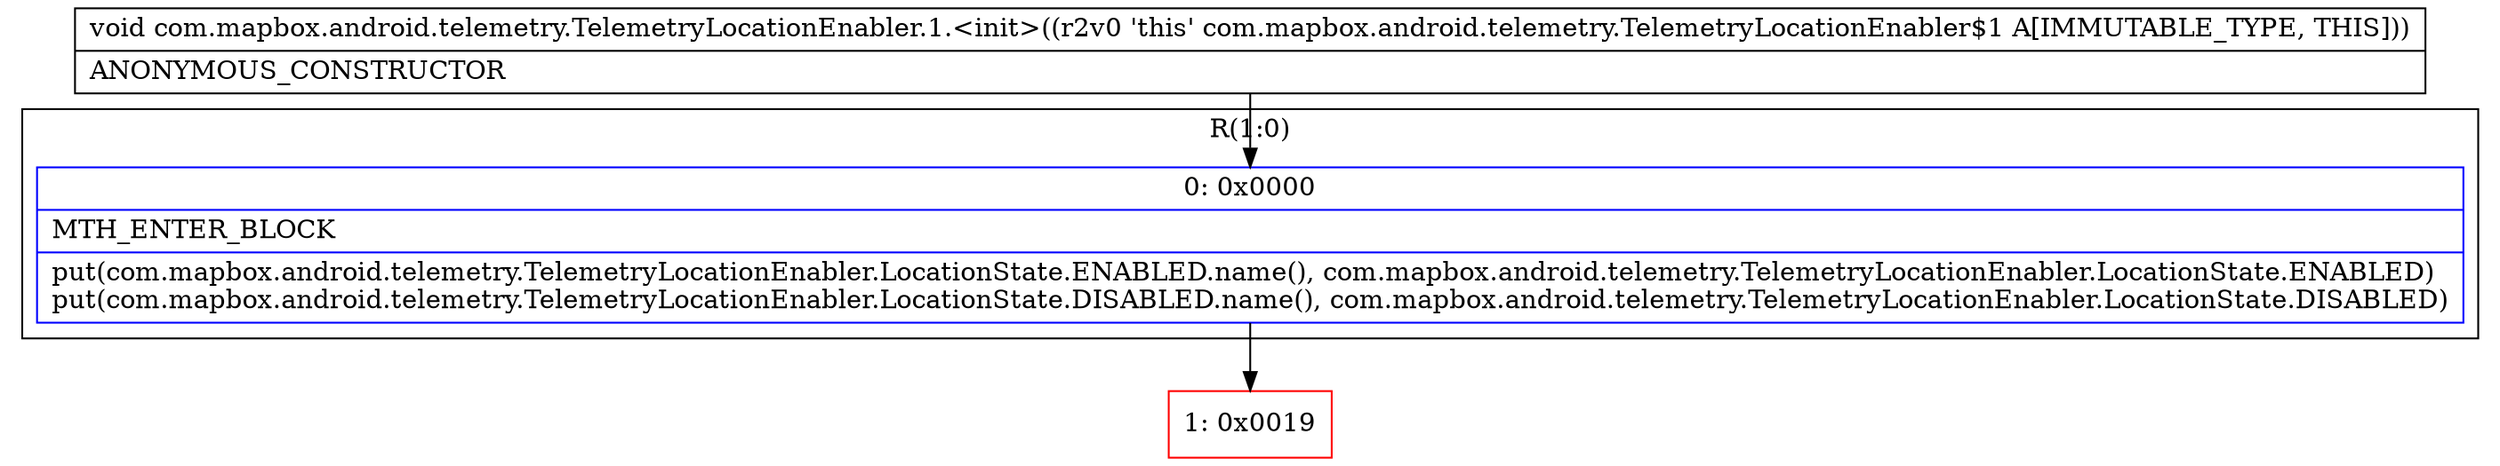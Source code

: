 digraph "CFG forcom.mapbox.android.telemetry.TelemetryLocationEnabler.1.\<init\>()V" {
subgraph cluster_Region_1349101430 {
label = "R(1:0)";
node [shape=record,color=blue];
Node_0 [shape=record,label="{0\:\ 0x0000|MTH_ENTER_BLOCK\l|put(com.mapbox.android.telemetry.TelemetryLocationEnabler.LocationState.ENABLED.name(), com.mapbox.android.telemetry.TelemetryLocationEnabler.LocationState.ENABLED)\lput(com.mapbox.android.telemetry.TelemetryLocationEnabler.LocationState.DISABLED.name(), com.mapbox.android.telemetry.TelemetryLocationEnabler.LocationState.DISABLED)\l}"];
}
Node_1 [shape=record,color=red,label="{1\:\ 0x0019}"];
MethodNode[shape=record,label="{void com.mapbox.android.telemetry.TelemetryLocationEnabler.1.\<init\>((r2v0 'this' com.mapbox.android.telemetry.TelemetryLocationEnabler$1 A[IMMUTABLE_TYPE, THIS]))  | ANONYMOUS_CONSTRUCTOR\l}"];
MethodNode -> Node_0;
Node_0 -> Node_1;
}

